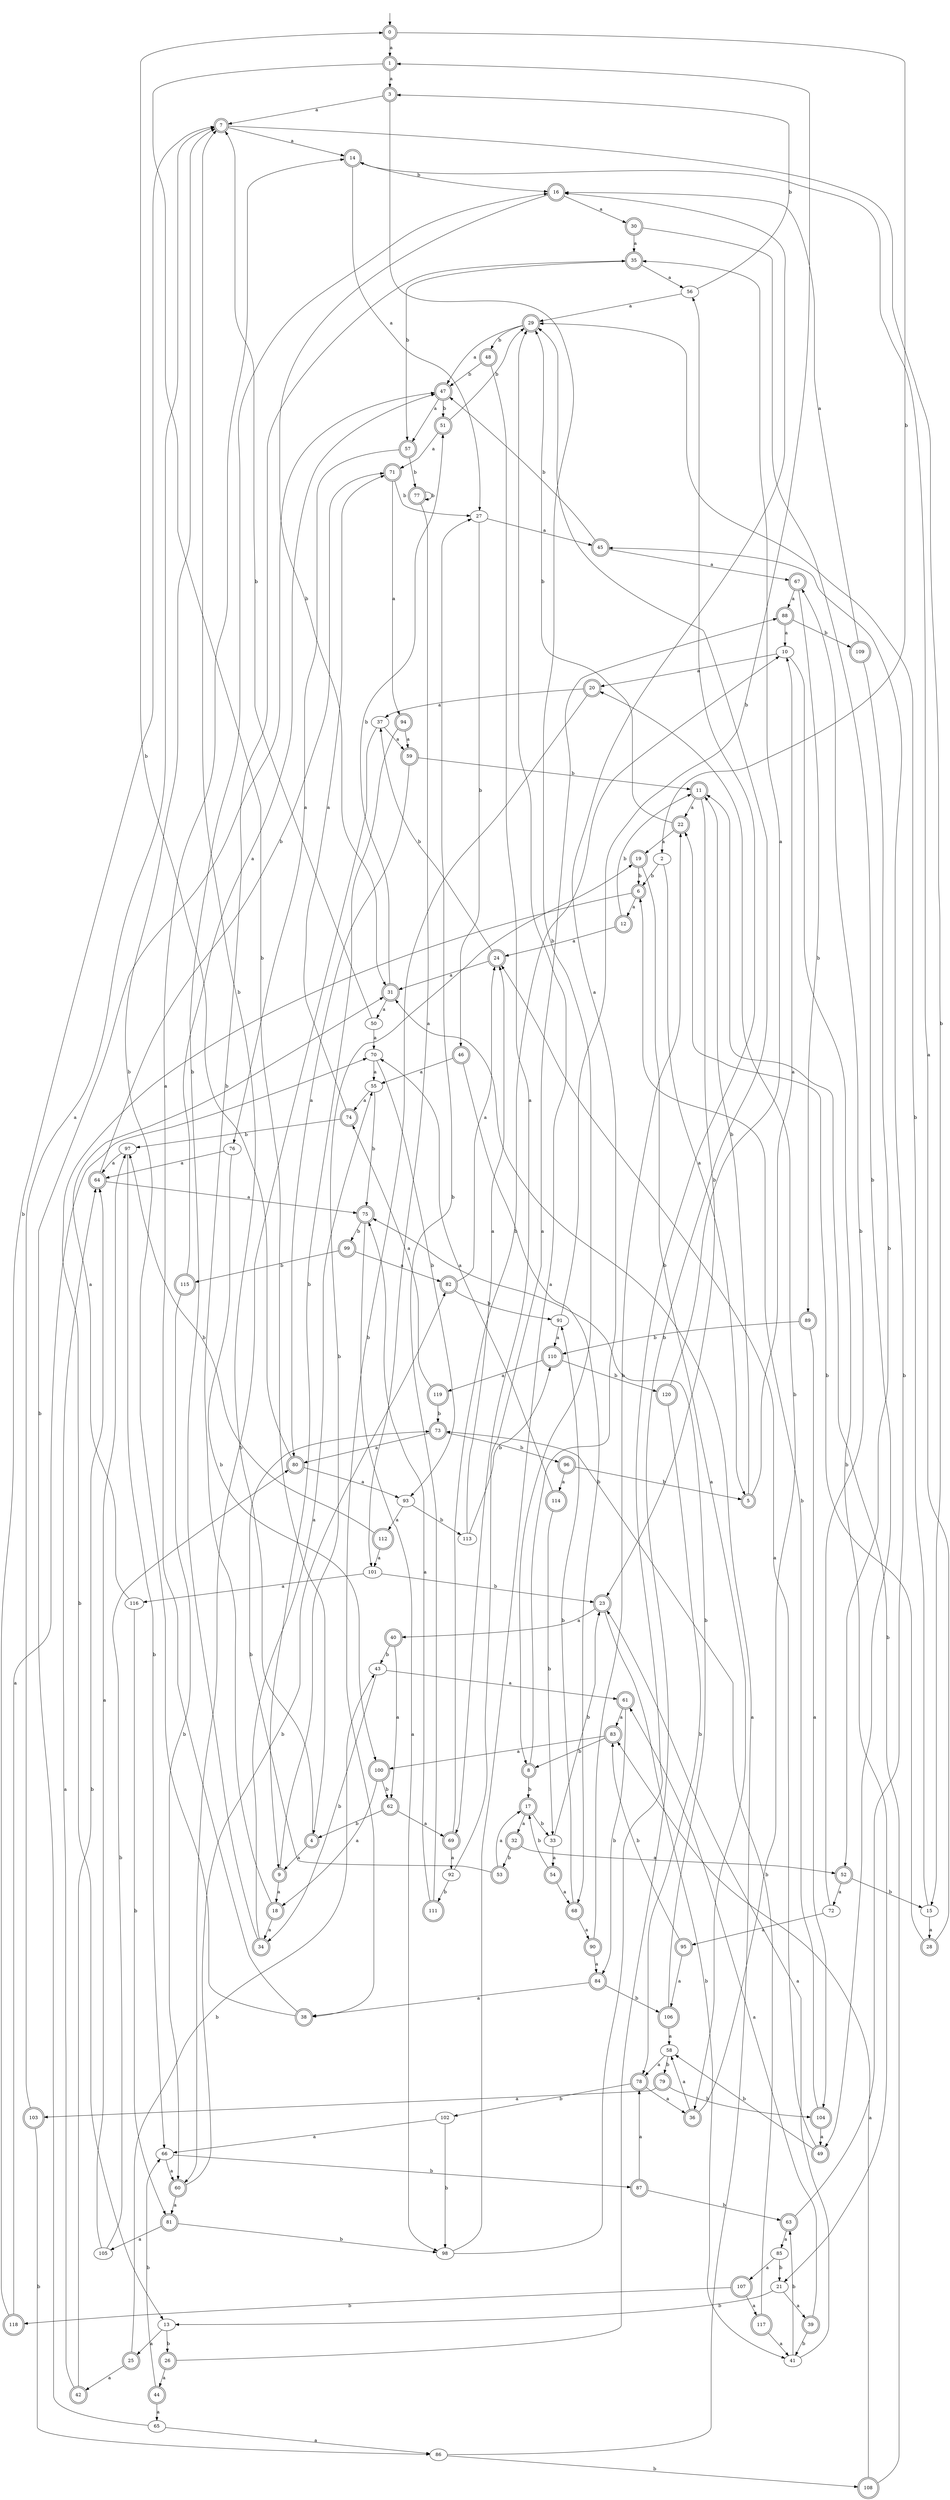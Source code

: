 digraph RandomDFA {
  __start0 [label="", shape=none];
  __start0 -> 0 [label=""];
  0 [shape=circle] [shape=doublecircle]
  0 -> 1 [label="a"]
  0 -> 2 [label="b"]
  1 [shape=doublecircle]
  1 -> 3 [label="a"]
  1 -> 4 [label="b"]
  2
  2 -> 5 [label="a"]
  2 -> 6 [label="b"]
  3 [shape=doublecircle]
  3 -> 7 [label="a"]
  3 -> 8 [label="b"]
  4 [shape=doublecircle]
  4 -> 9 [label="a"]
  4 -> 7 [label="b"]
  5 [shape=doublecircle]
  5 -> 10 [label="a"]
  5 -> 11 [label="b"]
  6 [shape=doublecircle]
  6 -> 12 [label="a"]
  6 -> 13 [label="b"]
  7 [shape=doublecircle]
  7 -> 14 [label="a"]
  7 -> 15 [label="b"]
  8 [shape=doublecircle]
  8 -> 16 [label="a"]
  8 -> 17 [label="b"]
  9 [shape=doublecircle]
  9 -> 18 [label="a"]
  9 -> 19 [label="b"]
  10
  10 -> 20 [label="a"]
  10 -> 21 [label="b"]
  11 [shape=doublecircle]
  11 -> 22 [label="a"]
  11 -> 23 [label="b"]
  12 [shape=doublecircle]
  12 -> 24 [label="a"]
  12 -> 11 [label="b"]
  13
  13 -> 25 [label="a"]
  13 -> 26 [label="b"]
  14 [shape=doublecircle]
  14 -> 27 [label="a"]
  14 -> 16 [label="b"]
  15
  15 -> 28 [label="a"]
  15 -> 29 [label="b"]
  16 [shape=doublecircle]
  16 -> 30 [label="a"]
  16 -> 31 [label="b"]
  17 [shape=doublecircle]
  17 -> 32 [label="a"]
  17 -> 33 [label="b"]
  18 [shape=doublecircle]
  18 -> 34 [label="a"]
  18 -> 35 [label="b"]
  19 [shape=doublecircle]
  19 -> 36 [label="a"]
  19 -> 6 [label="b"]
  20 [shape=doublecircle]
  20 -> 37 [label="a"]
  20 -> 38 [label="b"]
  21
  21 -> 39 [label="a"]
  21 -> 13 [label="b"]
  22 [shape=doublecircle]
  22 -> 19 [label="a"]
  22 -> 29 [label="b"]
  23 [shape=doublecircle]
  23 -> 40 [label="a"]
  23 -> 41 [label="b"]
  24 [shape=doublecircle]
  24 -> 31 [label="a"]
  24 -> 37 [label="b"]
  25 [shape=doublecircle]
  25 -> 42 [label="a"]
  25 -> 43 [label="b"]
  26 [shape=doublecircle]
  26 -> 44 [label="a"]
  26 -> 29 [label="b"]
  27
  27 -> 45 [label="a"]
  27 -> 46 [label="b"]
  28 [shape=doublecircle]
  28 -> 14 [label="a"]
  28 -> 22 [label="b"]
  29 [shape=doublecircle]
  29 -> 47 [label="a"]
  29 -> 48 [label="b"]
  30 [shape=doublecircle]
  30 -> 35 [label="a"]
  30 -> 49 [label="b"]
  31 [shape=doublecircle]
  31 -> 50 [label="a"]
  31 -> 51 [label="b"]
  32 [shape=doublecircle]
  32 -> 52 [label="a"]
  32 -> 53 [label="b"]
  33
  33 -> 54 [label="a"]
  33 -> 23 [label="b"]
  34 [shape=doublecircle]
  34 -> 55 [label="a"]
  34 -> 16 [label="b"]
  35 [shape=doublecircle]
  35 -> 56 [label="a"]
  35 -> 57 [label="b"]
  36 [shape=doublecircle]
  36 -> 58 [label="a"]
  36 -> 20 [label="b"]
  37
  37 -> 59 [label="a"]
  37 -> 60 [label="b"]
  38 [shape=doublecircle]
  38 -> 14 [label="a"]
  38 -> 7 [label="b"]
  39 [shape=doublecircle]
  39 -> 61 [label="a"]
  39 -> 41 [label="b"]
  40 [shape=doublecircle]
  40 -> 62 [label="a"]
  40 -> 43 [label="b"]
  41
  41 -> 23 [label="a"]
  41 -> 63 [label="b"]
  42 [shape=doublecircle]
  42 -> 64 [label="a"]
  42 -> 64 [label="b"]
  43
  43 -> 61 [label="a"]
  43 -> 34 [label="b"]
  44 [shape=doublecircle]
  44 -> 65 [label="a"]
  44 -> 66 [label="b"]
  45 [shape=doublecircle]
  45 -> 67 [label="a"]
  45 -> 47 [label="b"]
  46 [shape=doublecircle]
  46 -> 55 [label="a"]
  46 -> 68 [label="b"]
  47 [shape=doublecircle]
  47 -> 57 [label="a"]
  47 -> 51 [label="b"]
  48 [shape=doublecircle]
  48 -> 69 [label="a"]
  48 -> 47 [label="b"]
  49 [shape=doublecircle]
  49 -> 24 [label="a"]
  49 -> 58 [label="b"]
  50
  50 -> 70 [label="a"]
  50 -> 7 [label="b"]
  51 [shape=doublecircle]
  51 -> 71 [label="a"]
  51 -> 29 [label="b"]
  52 [shape=doublecircle]
  52 -> 72 [label="a"]
  52 -> 15 [label="b"]
  53 [shape=doublecircle]
  53 -> 17 [label="a"]
  53 -> 73 [label="b"]
  54 [shape=doublecircle]
  54 -> 68 [label="a"]
  54 -> 17 [label="b"]
  55
  55 -> 74 [label="a"]
  55 -> 75 [label="b"]
  56
  56 -> 29 [label="a"]
  56 -> 3 [label="b"]
  57 [shape=doublecircle]
  57 -> 76 [label="a"]
  57 -> 77 [label="b"]
  58
  58 -> 78 [label="a"]
  58 -> 79 [label="b"]
  59 [shape=doublecircle]
  59 -> 80 [label="a"]
  59 -> 11 [label="b"]
  60 [shape=doublecircle]
  60 -> 81 [label="a"]
  60 -> 82 [label="b"]
  61 [shape=doublecircle]
  61 -> 83 [label="a"]
  61 -> 84 [label="b"]
  62 [shape=doublecircle]
  62 -> 69 [label="a"]
  62 -> 4 [label="b"]
  63 [shape=doublecircle]
  63 -> 85 [label="a"]
  63 -> 45 [label="b"]
  64 [shape=doublecircle]
  64 -> 75 [label="a"]
  64 -> 71 [label="b"]
  65
  65 -> 86 [label="a"]
  65 -> 47 [label="b"]
  66
  66 -> 60 [label="a"]
  66 -> 87 [label="b"]
  67 [shape=doublecircle]
  67 -> 88 [label="a"]
  67 -> 89 [label="b"]
  68 [shape=doublecircle]
  68 -> 90 [label="a"]
  68 -> 91 [label="b"]
  69 [shape=doublecircle]
  69 -> 92 [label="a"]
  69 -> 10 [label="b"]
  70
  70 -> 55 [label="a"]
  70 -> 93 [label="b"]
  71 [shape=doublecircle]
  71 -> 94 [label="a"]
  71 -> 27 [label="b"]
  72
  72 -> 95 [label="a"]
  72 -> 67 [label="b"]
  73 [shape=doublecircle]
  73 -> 80 [label="a"]
  73 -> 96 [label="b"]
  74 [shape=doublecircle]
  74 -> 71 [label="a"]
  74 -> 97 [label="b"]
  75 [shape=doublecircle]
  75 -> 98 [label="a"]
  75 -> 99 [label="b"]
  76
  76 -> 64 [label="a"]
  76 -> 100 [label="b"]
  77 [shape=doublecircle]
  77 -> 101 [label="a"]
  77 -> 77 [label="b"]
  78 [shape=doublecircle]
  78 -> 36 [label="a"]
  78 -> 102 [label="b"]
  79 [shape=doublecircle]
  79 -> 103 [label="a"]
  79 -> 104 [label="b"]
  80 [shape=doublecircle]
  80 -> 93 [label="a"]
  80 -> 0 [label="b"]
  81 [shape=doublecircle]
  81 -> 105 [label="a"]
  81 -> 98 [label="b"]
  82 [shape=doublecircle]
  82 -> 24 [label="a"]
  82 -> 91 [label="b"]
  83 [shape=doublecircle]
  83 -> 100 [label="a"]
  83 -> 8 [label="b"]
  84 [shape=doublecircle]
  84 -> 38 [label="a"]
  84 -> 106 [label="b"]
  85
  85 -> 107 [label="a"]
  85 -> 21 [label="b"]
  86
  86 -> 31 [label="a"]
  86 -> 108 [label="b"]
  87 [shape=doublecircle]
  87 -> 78 [label="a"]
  87 -> 63 [label="b"]
  88 [shape=doublecircle]
  88 -> 10 [label="a"]
  88 -> 109 [label="b"]
  89 [shape=doublecircle]
  89 -> 104 [label="a"]
  89 -> 110 [label="b"]
  90 [shape=doublecircle]
  90 -> 84 [label="a"]
  90 -> 22 [label="b"]
  91
  91 -> 110 [label="a"]
  91 -> 1 [label="b"]
  92
  92 -> 88 [label="a"]
  92 -> 111 [label="b"]
  93
  93 -> 112 [label="a"]
  93 -> 113 [label="b"]
  94 [shape=doublecircle]
  94 -> 59 [label="a"]
  94 -> 9 [label="b"]
  95 [shape=doublecircle]
  95 -> 106 [label="a"]
  95 -> 83 [label="b"]
  96 [shape=doublecircle]
  96 -> 114 [label="a"]
  96 -> 5 [label="b"]
  97
  97 -> 64 [label="a"]
  97 -> 66 [label="b"]
  98
  98 -> 29 [label="a"]
  98 -> 56 [label="b"]
  99 [shape=doublecircle]
  99 -> 82 [label="a"]
  99 -> 115 [label="b"]
  100 [shape=doublecircle]
  100 -> 18 [label="a"]
  100 -> 62 [label="b"]
  101
  101 -> 116 [label="a"]
  101 -> 23 [label="b"]
  102
  102 -> 66 [label="a"]
  102 -> 98 [label="b"]
  103 [shape=doublecircle]
  103 -> 7 [label="a"]
  103 -> 86 [label="b"]
  104 [shape=doublecircle]
  104 -> 49 [label="a"]
  104 -> 6 [label="b"]
  105
  105 -> 97 [label="a"]
  105 -> 80 [label="b"]
  106 [shape=doublecircle]
  106 -> 58 [label="a"]
  106 -> 75 [label="b"]
  107 [shape=doublecircle]
  107 -> 117 [label="a"]
  107 -> 118 [label="b"]
  108 [shape=doublecircle]
  108 -> 83 [label="a"]
  108 -> 11 [label="b"]
  109 [shape=doublecircle]
  109 -> 16 [label="a"]
  109 -> 52 [label="b"]
  110 [shape=doublecircle]
  110 -> 119 [label="a"]
  110 -> 120 [label="b"]
  111 [shape=doublecircle]
  111 -> 75 [label="a"]
  111 -> 27 [label="b"]
  112 [shape=doublecircle]
  112 -> 101 [label="a"]
  112 -> 97 [label="b"]
  113
  113 -> 24 [label="a"]
  113 -> 110 [label="b"]
  114 [shape=doublecircle]
  114 -> 70 [label="a"]
  114 -> 33 [label="b"]
  115 [shape=doublecircle]
  115 -> 47 [label="a"]
  115 -> 60 [label="b"]
  116
  116 -> 31 [label="a"]
  116 -> 81 [label="b"]
  117 [shape=doublecircle]
  117 -> 41 [label="a"]
  117 -> 73 [label="b"]
  118 [shape=doublecircle]
  118 -> 70 [label="a"]
  118 -> 7 [label="b"]
  119 [shape=doublecircle]
  119 -> 74 [label="a"]
  119 -> 73 [label="b"]
  120 [shape=doublecircle]
  120 -> 35 [label="a"]
  120 -> 78 [label="b"]
}
